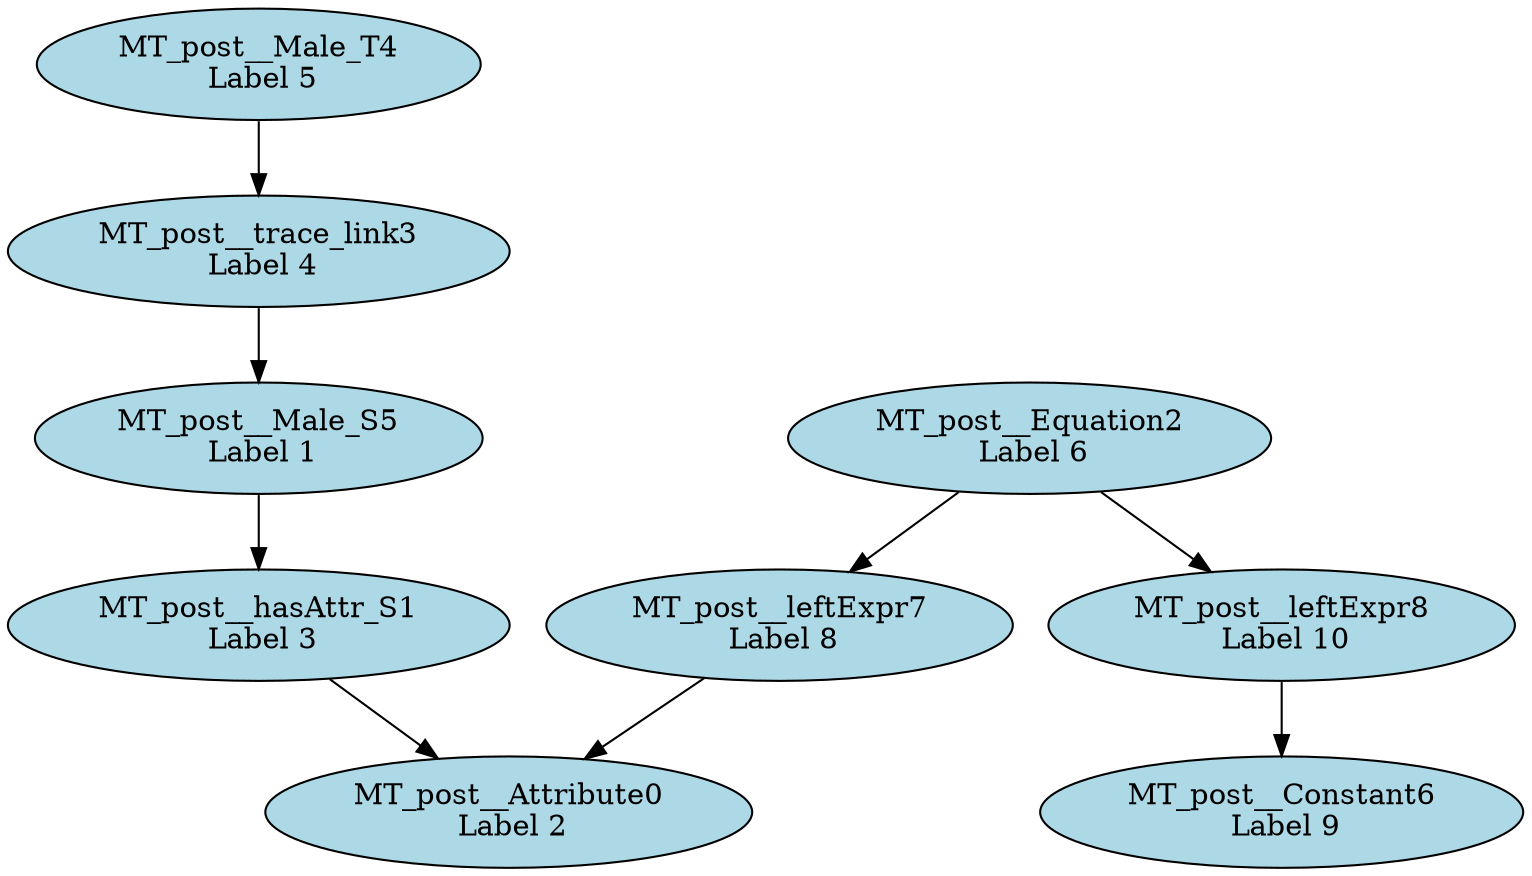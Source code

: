 digraph matchPattern_rewriter_HM2M {
"MT_post__Attribute0\n Label 2" [style=filled, fillcolor=lightblue];
"MT_post__hasAttr_S1\n Label 3" [style=filled, fillcolor=lightblue];
"MT_post__Equation2\n Label 6" [style=filled, fillcolor=lightblue];
"MT_post__trace_link3\n Label 4" [style=filled, fillcolor=lightblue];
"MT_post__Male_T4\n Label 5" [style=filled, fillcolor=lightblue];
"MT_post__Male_S5\n Label 1" [style=filled, fillcolor=lightblue];
"MT_post__Constant6\n Label 9" [style=filled, fillcolor=lightblue];
"MT_post__leftExpr7\n Label 8" [style=filled, fillcolor=lightblue];
"MT_post__leftExpr8\n Label 10" [style=filled, fillcolor=lightblue];
"MT_post__hasAttr_S1\n Label 3" -> "MT_post__Attribute0\n Label 2";
"MT_post__leftExpr7\n Label 8" -> "MT_post__Attribute0\n Label 2";
"MT_post__Male_S5\n Label 1" -> "MT_post__hasAttr_S1\n Label 3";
"MT_post__Equation2\n Label 6" -> "MT_post__leftExpr7\n Label 8";
"MT_post__Equation2\n Label 6" -> "MT_post__leftExpr8\n Label 10";
"MT_post__Male_T4\n Label 5" -> "MT_post__trace_link3\n Label 4";
"MT_post__trace_link3\n Label 4" -> "MT_post__Male_S5\n Label 1";
"MT_post__leftExpr8\n Label 10" -> "MT_post__Constant6\n Label 9";
}
